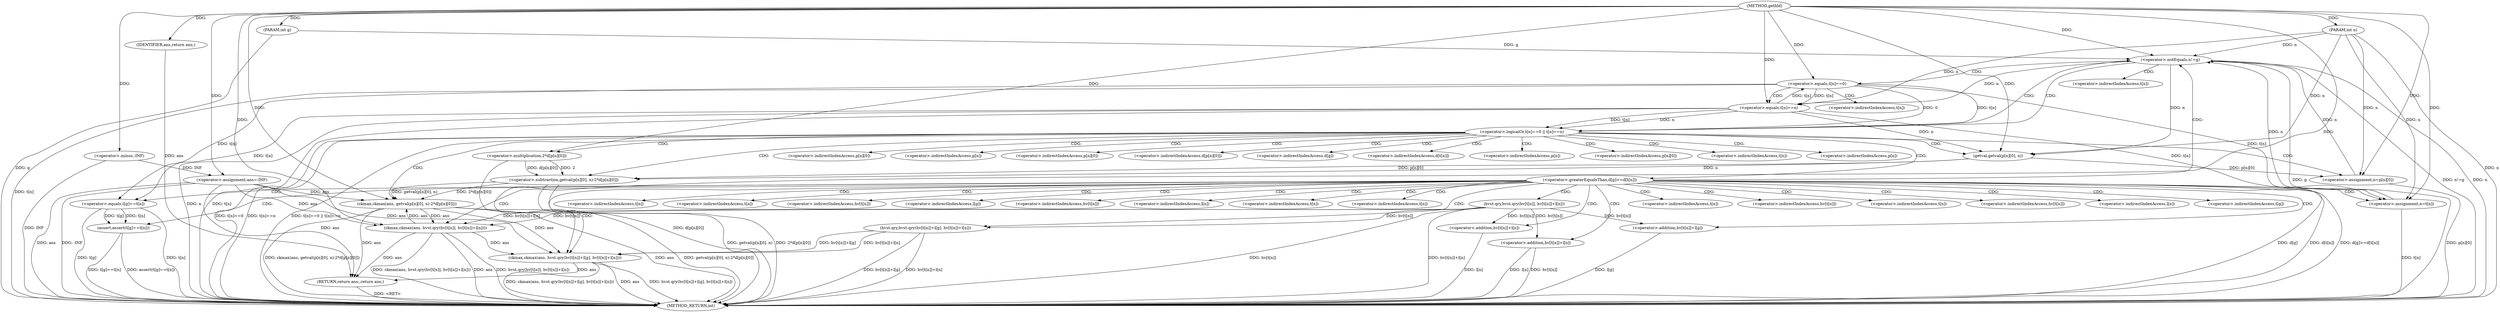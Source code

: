 digraph "gethld" {  
"1000789" [label = "(METHOD,gethld)" ]
"1000908" [label = "(METHOD_RETURN,int)" ]
"1000790" [label = "(PARAM,int n)" ]
"1000791" [label = "(PARAM,int g)" ]
"1000794" [label = "(<operator>.assignment,ans=-INF)" ]
"1000906" [label = "(RETURN,return ans;,return ans;)" ]
"1000799" [label = "(<operator>.notEquals,n!=g)" ]
"1000907" [label = "(IDENTIFIER,ans,return ans;)" ]
"1000796" [label = "(<operator>.minus,-INF)" ]
"1000803" [label = "(<operator>.logicalOr,t[n]==0 || t[n]==n)" ]
"1000815" [label = "(ckmax,ckmax(ans, getval(p[n][0], n)-2*d[p[n][0]]))" ]
"1000834" [label = "(<operator>.assignment,n=p[n][0])" ]
"1000804" [label = "(<operator>.equals,t[n]==0)" ]
"1000809" [label = "(<operator>.equals,t[n]==n)" ]
"1000884" [label = "(ckmax,ckmax(ans, hvst.qry(hv[t[n]], hv[t[n]]+l[n])))" ]
"1000901" [label = "(<operator>.assignment,n=t[n])" ]
"1000817" [label = "(<operator>.subtraction,getval(p[n][0], n)-2*d[p[n][0]])" ]
"1000844" [label = "(<operator>.greaterEqualsThan,d[g]>=d[t[n]])" ]
"1000818" [label = "(getval,getval(p[n][0], n))" ]
"1000825" [label = "(<operator>.multiplication,2*d[p[n][0]])" ]
"1000854" [label = "(assert,assert(t[g]==t[n]))" ]
"1000862" [label = "(ckmax,ckmax(ans, hvst.qry(hv[t[n]]+l[g], hv[t[n]]+l[n])))" ]
"1000886" [label = "(hvst.qry,hvst.qry(hv[t[n]], hv[t[n]]+l[n]))" ]
"1000892" [label = "(<operator>.addition,hv[t[n]]+l[n])" ]
"1000855" [label = "(<operator>.equals,t[g]==t[n])" ]
"1000864" [label = "(hvst.qry,hvst.qry(hv[t[n]]+l[g], hv[t[n]]+l[n]))" ]
"1000865" [label = "(<operator>.addition,hv[t[n]]+l[g])" ]
"1000874" [label = "(<operator>.addition,hv[t[n]]+l[n])" ]
"1000805" [label = "(<operator>.indirectIndexAccess,t[n])" ]
"1000810" [label = "(<operator>.indirectIndexAccess,t[n])" ]
"1000836" [label = "(<operator>.indirectIndexAccess,p[n][0])" ]
"1000837" [label = "(<operator>.indirectIndexAccess,p[n])" ]
"1000903" [label = "(<operator>.indirectIndexAccess,t[n])" ]
"1000819" [label = "(<operator>.indirectIndexAccess,p[n][0])" ]
"1000827" [label = "(<operator>.indirectIndexAccess,d[p[n][0]])" ]
"1000845" [label = "(<operator>.indirectIndexAccess,d[g])" ]
"1000848" [label = "(<operator>.indirectIndexAccess,d[t[n]])" ]
"1000887" [label = "(<operator>.indirectIndexAccess,hv[t[n]])" ]
"1000820" [label = "(<operator>.indirectIndexAccess,p[n])" ]
"1000829" [label = "(<operator>.indirectIndexAccess,p[n][0])" ]
"1000850" [label = "(<operator>.indirectIndexAccess,t[n])" ]
"1000889" [label = "(<operator>.indirectIndexAccess,t[n])" ]
"1000893" [label = "(<operator>.indirectIndexAccess,hv[t[n]])" ]
"1000898" [label = "(<operator>.indirectIndexAccess,l[n])" ]
"1000830" [label = "(<operator>.indirectIndexAccess,p[n])" ]
"1000856" [label = "(<operator>.indirectIndexAccess,t[g])" ]
"1000859" [label = "(<operator>.indirectIndexAccess,t[n])" ]
"1000895" [label = "(<operator>.indirectIndexAccess,t[n])" ]
"1000866" [label = "(<operator>.indirectIndexAccess,hv[t[n]])" ]
"1000871" [label = "(<operator>.indirectIndexAccess,l[g])" ]
"1000875" [label = "(<operator>.indirectIndexAccess,hv[t[n]])" ]
"1000880" [label = "(<operator>.indirectIndexAccess,l[n])" ]
"1000868" [label = "(<operator>.indirectIndexAccess,t[n])" ]
"1000877" [label = "(<operator>.indirectIndexAccess,t[n])" ]
  "1000906" -> "1000908"  [ label = "DDG: <RET>"] 
  "1000790" -> "1000908"  [ label = "DDG: n"] 
  "1000791" -> "1000908"  [ label = "DDG: g"] 
  "1000794" -> "1000908"  [ label = "DDG: ans"] 
  "1000794" -> "1000908"  [ label = "DDG: -INF"] 
  "1000799" -> "1000908"  [ label = "DDG: n"] 
  "1000799" -> "1000908"  [ label = "DDG: g"] 
  "1000799" -> "1000908"  [ label = "DDG: n!=g"] 
  "1000804" -> "1000908"  [ label = "DDG: t[n]"] 
  "1000803" -> "1000908"  [ label = "DDG: t[n]==0"] 
  "1000809" -> "1000908"  [ label = "DDG: t[n]"] 
  "1000809" -> "1000908"  [ label = "DDG: n"] 
  "1000803" -> "1000908"  [ label = "DDG: t[n]==n"] 
  "1000803" -> "1000908"  [ label = "DDG: t[n]==0 || t[n]==n"] 
  "1000844" -> "1000908"  [ label = "DDG: d[g]"] 
  "1000844" -> "1000908"  [ label = "DDG: d[t[n]]"] 
  "1000844" -> "1000908"  [ label = "DDG: d[g]>=d[t[n]]"] 
  "1000884" -> "1000908"  [ label = "DDG: ans"] 
  "1000886" -> "1000908"  [ label = "DDG: hv[t[n]]"] 
  "1000892" -> "1000908"  [ label = "DDG: l[n]"] 
  "1000886" -> "1000908"  [ label = "DDG: hv[t[n]]+l[n]"] 
  "1000884" -> "1000908"  [ label = "DDG: hvst.qry(hv[t[n]], hv[t[n]]+l[n])"] 
  "1000884" -> "1000908"  [ label = "DDG: ckmax(ans, hvst.qry(hv[t[n]], hv[t[n]]+l[n]))"] 
  "1000901" -> "1000908"  [ label = "DDG: t[n]"] 
  "1000855" -> "1000908"  [ label = "DDG: t[g]"] 
  "1000855" -> "1000908"  [ label = "DDG: t[n]"] 
  "1000854" -> "1000908"  [ label = "DDG: t[g]==t[n]"] 
  "1000854" -> "1000908"  [ label = "DDG: assert(t[g]==t[n])"] 
  "1000862" -> "1000908"  [ label = "DDG: ans"] 
  "1000865" -> "1000908"  [ label = "DDG: l[g]"] 
  "1000864" -> "1000908"  [ label = "DDG: hv[t[n]]+l[g]"] 
  "1000874" -> "1000908"  [ label = "DDG: hv[t[n]]"] 
  "1000874" -> "1000908"  [ label = "DDG: l[n]"] 
  "1000864" -> "1000908"  [ label = "DDG: hv[t[n]]+l[n]"] 
  "1000862" -> "1000908"  [ label = "DDG: hvst.qry(hv[t[n]]+l[g], hv[t[n]]+l[n])"] 
  "1000862" -> "1000908"  [ label = "DDG: ckmax(ans, hvst.qry(hv[t[n]]+l[g], hv[t[n]]+l[n]))"] 
  "1000815" -> "1000908"  [ label = "DDG: ans"] 
  "1000817" -> "1000908"  [ label = "DDG: getval(p[n][0], n)"] 
  "1000825" -> "1000908"  [ label = "DDG: d[p[n][0]]"] 
  "1000817" -> "1000908"  [ label = "DDG: 2*d[p[n][0]]"] 
  "1000815" -> "1000908"  [ label = "DDG: getval(p[n][0], n)-2*d[p[n][0]]"] 
  "1000815" -> "1000908"  [ label = "DDG: ckmax(ans, getval(p[n][0], n)-2*d[p[n][0]])"] 
  "1000834" -> "1000908"  [ label = "DDG: p[n][0]"] 
  "1000796" -> "1000908"  [ label = "DDG: INF"] 
  "1000789" -> "1000790"  [ label = "DDG: "] 
  "1000789" -> "1000791"  [ label = "DDG: "] 
  "1000796" -> "1000794"  [ label = "DDG: INF"] 
  "1000907" -> "1000906"  [ label = "DDG: ans"] 
  "1000794" -> "1000906"  [ label = "DDG: ans"] 
  "1000884" -> "1000906"  [ label = "DDG: ans"] 
  "1000862" -> "1000906"  [ label = "DDG: ans"] 
  "1000815" -> "1000906"  [ label = "DDG: ans"] 
  "1000789" -> "1000794"  [ label = "DDG: "] 
  "1000789" -> "1000907"  [ label = "DDG: "] 
  "1000789" -> "1000796"  [ label = "DDG: "] 
  "1000901" -> "1000799"  [ label = "DDG: n"] 
  "1000834" -> "1000799"  [ label = "DDG: n"] 
  "1000790" -> "1000799"  [ label = "DDG: n"] 
  "1000789" -> "1000799"  [ label = "DDG: "] 
  "1000791" -> "1000799"  [ label = "DDG: g"] 
  "1000804" -> "1000803"  [ label = "DDG: t[n]"] 
  "1000804" -> "1000803"  [ label = "DDG: 0"] 
  "1000809" -> "1000803"  [ label = "DDG: n"] 
  "1000809" -> "1000803"  [ label = "DDG: t[n]"] 
  "1000818" -> "1000834"  [ label = "DDG: p[n][0]"] 
  "1000809" -> "1000804"  [ label = "DDG: t[n]"] 
  "1000789" -> "1000804"  [ label = "DDG: "] 
  "1000804" -> "1000809"  [ label = "DDG: t[n]"] 
  "1000799" -> "1000809"  [ label = "DDG: n"] 
  "1000790" -> "1000809"  [ label = "DDG: n"] 
  "1000789" -> "1000809"  [ label = "DDG: "] 
  "1000794" -> "1000815"  [ label = "DDG: ans"] 
  "1000884" -> "1000815"  [ label = "DDG: ans"] 
  "1000789" -> "1000815"  [ label = "DDG: "] 
  "1000817" -> "1000815"  [ label = "DDG: 2*d[p[n][0]]"] 
  "1000817" -> "1000815"  [ label = "DDG: getval(p[n][0], n)"] 
  "1000790" -> "1000834"  [ label = "DDG: n"] 
  "1000789" -> "1000834"  [ label = "DDG: "] 
  "1000804" -> "1000901"  [ label = "DDG: t[n]"] 
  "1000809" -> "1000901"  [ label = "DDG: t[n]"] 
  "1000818" -> "1000817"  [ label = "DDG: n"] 
  "1000818" -> "1000817"  [ label = "DDG: p[n][0]"] 
  "1000825" -> "1000817"  [ label = "DDG: d[p[n][0]]"] 
  "1000825" -> "1000817"  [ label = "DDG: 2"] 
  "1000794" -> "1000884"  [ label = "DDG: ans"] 
  "1000815" -> "1000884"  [ label = "DDG: ans"] 
  "1000789" -> "1000884"  [ label = "DDG: "] 
  "1000886" -> "1000884"  [ label = "DDG: hv[t[n]]+l[n]"] 
  "1000886" -> "1000884"  [ label = "DDG: hv[t[n]]"] 
  "1000790" -> "1000901"  [ label = "DDG: n"] 
  "1000789" -> "1000901"  [ label = "DDG: "] 
  "1000799" -> "1000818"  [ label = "DDG: n"] 
  "1000809" -> "1000818"  [ label = "DDG: n"] 
  "1000790" -> "1000818"  [ label = "DDG: n"] 
  "1000789" -> "1000818"  [ label = "DDG: "] 
  "1000789" -> "1000825"  [ label = "DDG: "] 
  "1000855" -> "1000854"  [ label = "DDG: t[n]"] 
  "1000855" -> "1000854"  [ label = "DDG: t[g]"] 
  "1000794" -> "1000862"  [ label = "DDG: ans"] 
  "1000884" -> "1000862"  [ label = "DDG: ans"] 
  "1000815" -> "1000862"  [ label = "DDG: ans"] 
  "1000789" -> "1000862"  [ label = "DDG: "] 
  "1000864" -> "1000862"  [ label = "DDG: hv[t[n]]+l[n]"] 
  "1000864" -> "1000862"  [ label = "DDG: hv[t[n]]+l[g]"] 
  "1000886" -> "1000892"  [ label = "DDG: hv[t[n]]"] 
  "1000804" -> "1000855"  [ label = "DDG: t[n]"] 
  "1000809" -> "1000855"  [ label = "DDG: t[n]"] 
  "1000886" -> "1000864"  [ label = "DDG: hv[t[n]]"] 
  "1000886" -> "1000865"  [ label = "DDG: hv[t[n]]"] 
  "1000886" -> "1000874"  [ label = "DDG: hv[t[n]]"] 
  "1000799" -> "1000804"  [ label = "CDG: "] 
  "1000799" -> "1000803"  [ label = "CDG: "] 
  "1000799" -> "1000805"  [ label = "CDG: "] 
  "1000803" -> "1000815"  [ label = "CDG: "] 
  "1000803" -> "1000819"  [ label = "CDG: "] 
  "1000803" -> "1000825"  [ label = "CDG: "] 
  "1000803" -> "1000799"  [ label = "CDG: "] 
  "1000803" -> "1000834"  [ label = "CDG: "] 
  "1000803" -> "1000848"  [ label = "CDG: "] 
  "1000803" -> "1000830"  [ label = "CDG: "] 
  "1000803" -> "1000827"  [ label = "CDG: "] 
  "1000803" -> "1000818"  [ label = "CDG: "] 
  "1000803" -> "1000850"  [ label = "CDG: "] 
  "1000803" -> "1000820"  [ label = "CDG: "] 
  "1000803" -> "1000836"  [ label = "CDG: "] 
  "1000803" -> "1000845"  [ label = "CDG: "] 
  "1000803" -> "1000829"  [ label = "CDG: "] 
  "1000803" -> "1000837"  [ label = "CDG: "] 
  "1000803" -> "1000844"  [ label = "CDG: "] 
  "1000803" -> "1000817"  [ label = "CDG: "] 
  "1000804" -> "1000809"  [ label = "CDG: "] 
  "1000804" -> "1000810"  [ label = "CDG: "] 
  "1000844" -> "1000859"  [ label = "CDG: "] 
  "1000844" -> "1000893"  [ label = "CDG: "] 
  "1000844" -> "1000875"  [ label = "CDG: "] 
  "1000844" -> "1000892"  [ label = "CDG: "] 
  "1000844" -> "1000799"  [ label = "CDG: "] 
  "1000844" -> "1000855"  [ label = "CDG: "] 
  "1000844" -> "1000864"  [ label = "CDG: "] 
  "1000844" -> "1000866"  [ label = "CDG: "] 
  "1000844" -> "1000903"  [ label = "CDG: "] 
  "1000844" -> "1000877"  [ label = "CDG: "] 
  "1000844" -> "1000871"  [ label = "CDG: "] 
  "1000844" -> "1000856"  [ label = "CDG: "] 
  "1000844" -> "1000887"  [ label = "CDG: "] 
  "1000844" -> "1000874"  [ label = "CDG: "] 
  "1000844" -> "1000901"  [ label = "CDG: "] 
  "1000844" -> "1000854"  [ label = "CDG: "] 
  "1000844" -> "1000886"  [ label = "CDG: "] 
  "1000844" -> "1000862"  [ label = "CDG: "] 
  "1000844" -> "1000880"  [ label = "CDG: "] 
  "1000844" -> "1000884"  [ label = "CDG: "] 
  "1000844" -> "1000898"  [ label = "CDG: "] 
  "1000844" -> "1000868"  [ label = "CDG: "] 
  "1000844" -> "1000889"  [ label = "CDG: "] 
  "1000844" -> "1000895"  [ label = "CDG: "] 
  "1000844" -> "1000865"  [ label = "CDG: "] 
}
